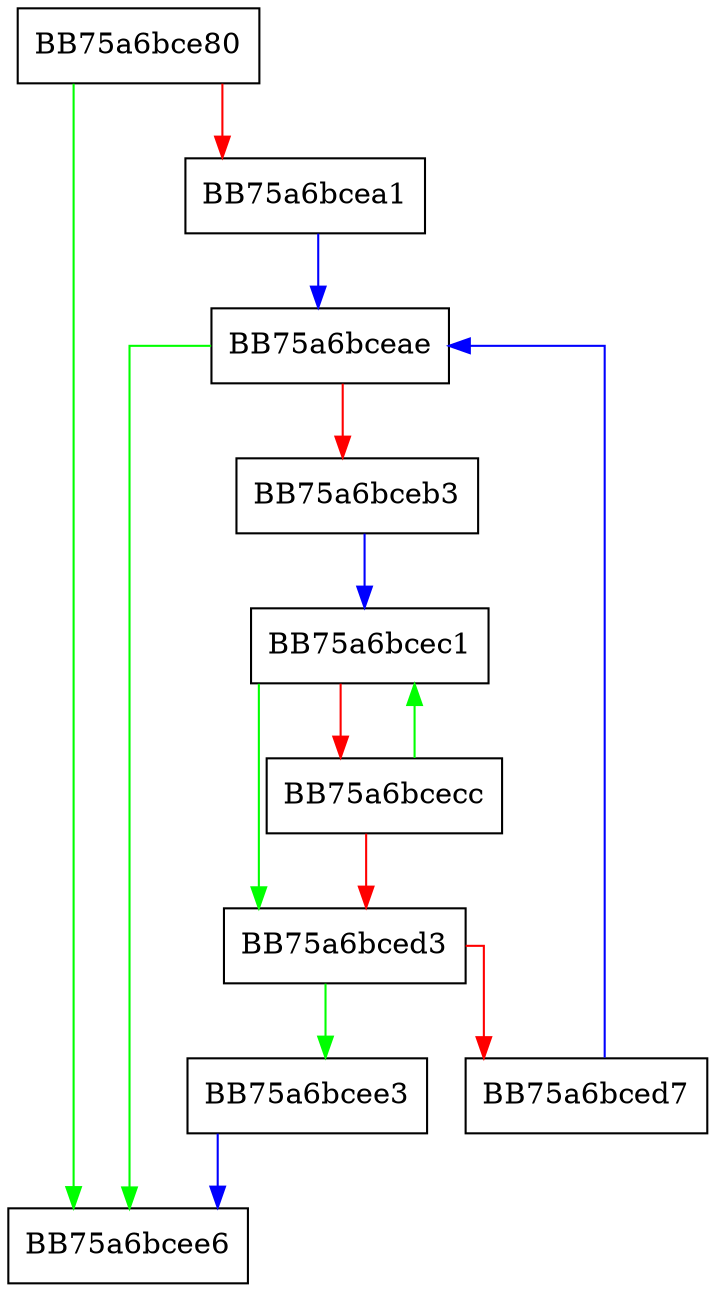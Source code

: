 digraph getDatabaseIndex {
  node [shape="box"];
  graph [splines=ortho];
  BB75a6bce80 -> BB75a6bcee6 [color="green"];
  BB75a6bce80 -> BB75a6bcea1 [color="red"];
  BB75a6bcea1 -> BB75a6bceae [color="blue"];
  BB75a6bceae -> BB75a6bcee6 [color="green"];
  BB75a6bceae -> BB75a6bceb3 [color="red"];
  BB75a6bceb3 -> BB75a6bcec1 [color="blue"];
  BB75a6bcec1 -> BB75a6bced3 [color="green"];
  BB75a6bcec1 -> BB75a6bcecc [color="red"];
  BB75a6bcecc -> BB75a6bcec1 [color="green"];
  BB75a6bcecc -> BB75a6bced3 [color="red"];
  BB75a6bced3 -> BB75a6bcee3 [color="green"];
  BB75a6bced3 -> BB75a6bced7 [color="red"];
  BB75a6bced7 -> BB75a6bceae [color="blue"];
  BB75a6bcee3 -> BB75a6bcee6 [color="blue"];
}